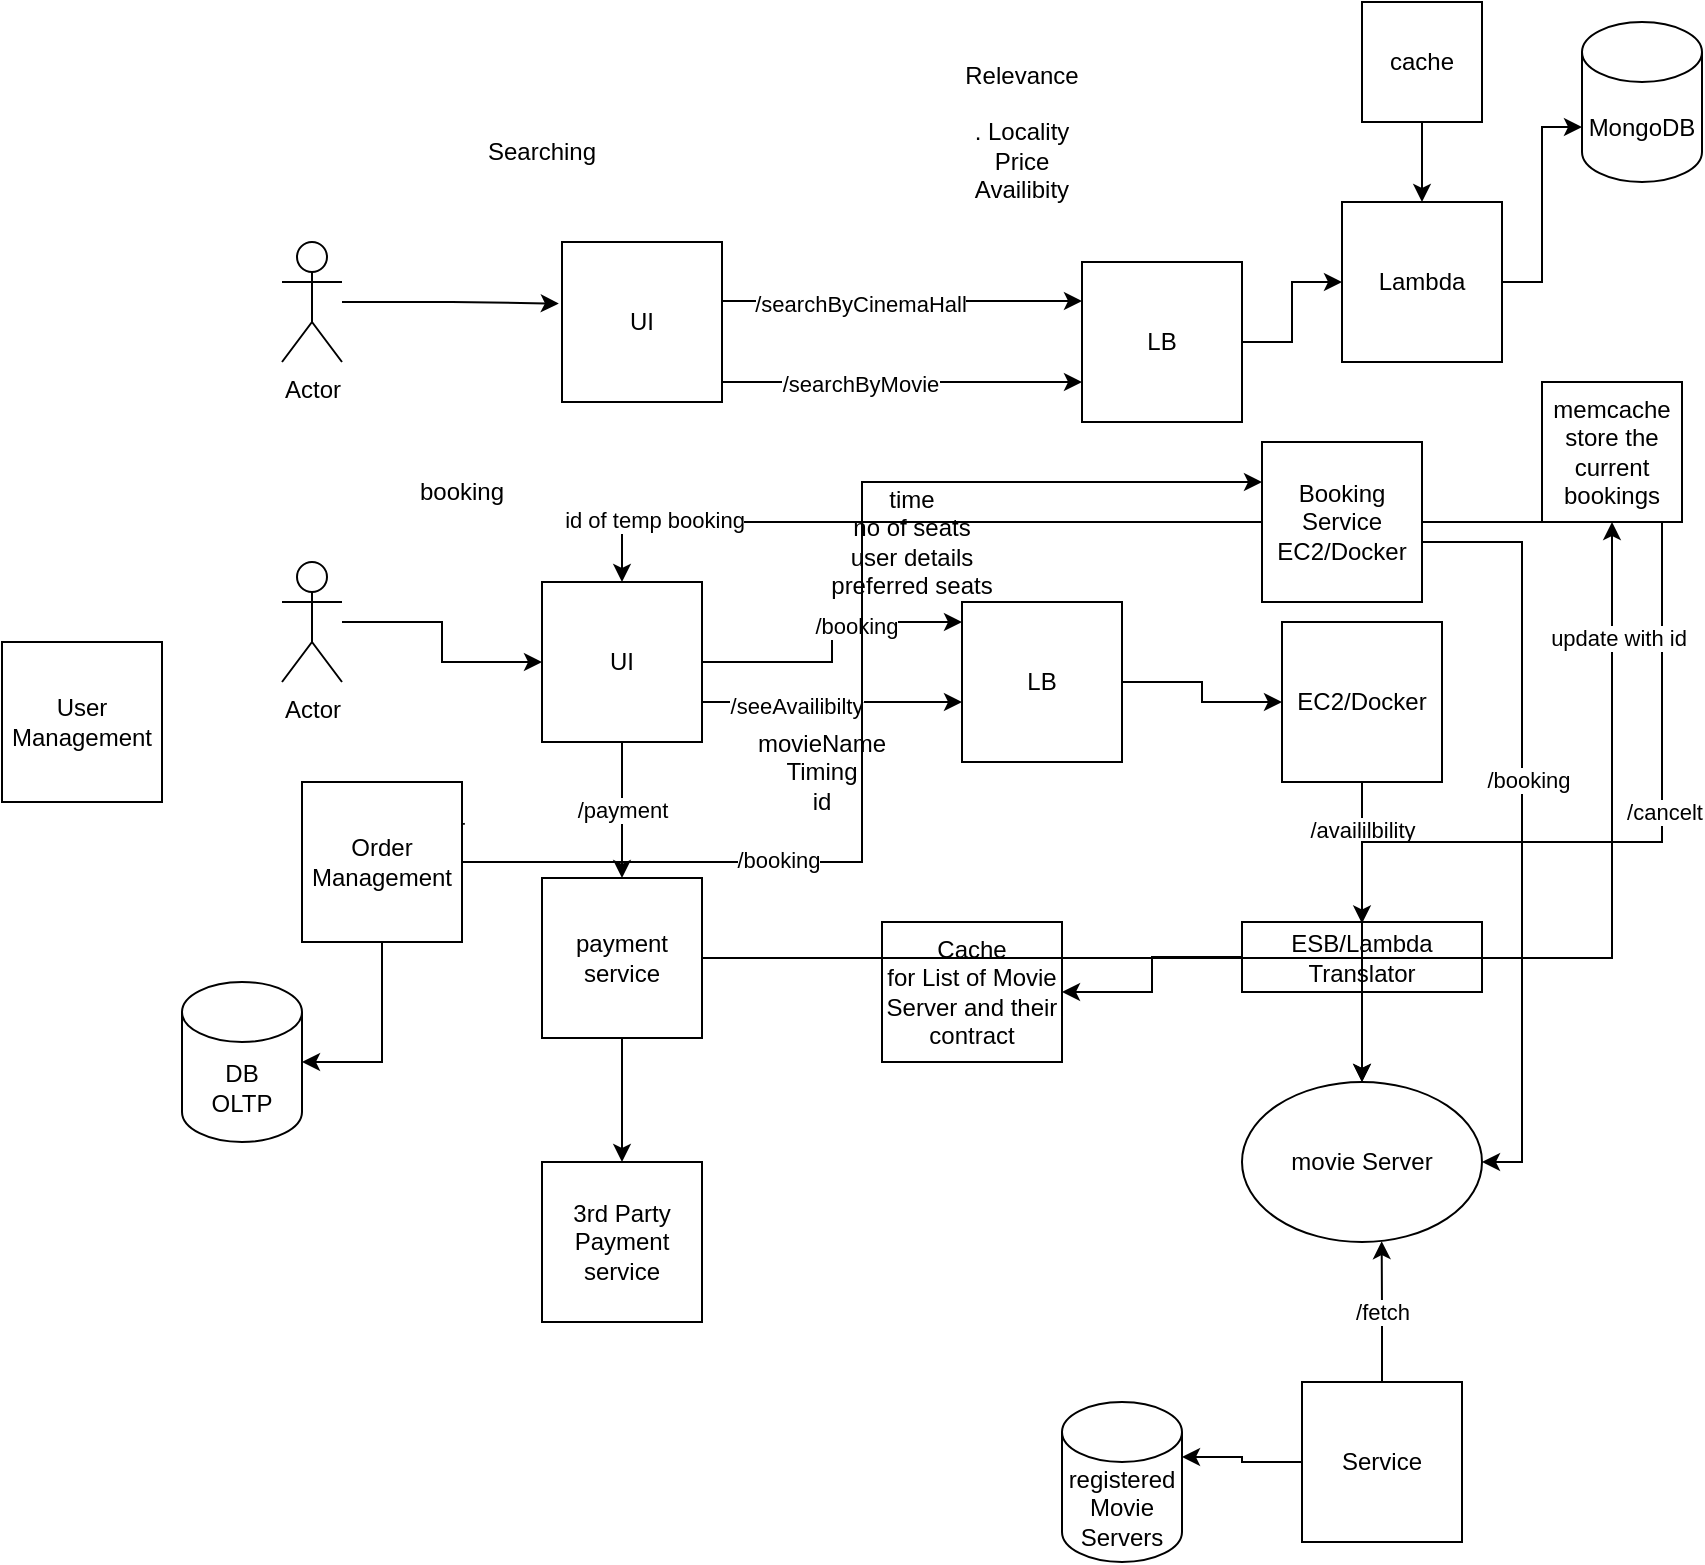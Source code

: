 <mxfile version="20.2.3" type="device"><diagram id="lEhxc9SbdTLsh9YWuYkX" name="Page-1"><mxGraphModel dx="1865" dy="489" grid="1" gridSize="10" guides="1" tooltips="1" connect="1" arrows="1" fold="1" page="1" pageScale="1" pageWidth="827" pageHeight="1169" math="0" shadow="0"><root><mxCell id="0"/><mxCell id="1" parent="0"/><mxCell id="niHLbJcZ_QD8mtpqrnEa-1" value="Searching" style="text;html=1;strokeColor=none;fillColor=none;align=center;verticalAlign=middle;whiteSpace=wrap;rounded=0;" vertex="1" parent="1"><mxGeometry x="210" y="90" width="60" height="30" as="geometry"/></mxCell><mxCell id="niHLbJcZ_QD8mtpqrnEa-4" style="edgeStyle=orthogonalEdgeStyle;rounded=0;orthogonalLoop=1;jettySize=auto;html=1;entryX=-0.02;entryY=0.385;entryDx=0;entryDy=0;entryPerimeter=0;" edge="1" parent="1" source="niHLbJcZ_QD8mtpqrnEa-2" target="niHLbJcZ_QD8mtpqrnEa-3"><mxGeometry relative="1" as="geometry"/></mxCell><mxCell id="niHLbJcZ_QD8mtpqrnEa-2" value="Actor" style="shape=umlActor;verticalLabelPosition=bottom;verticalAlign=top;html=1;outlineConnect=0;" vertex="1" parent="1"><mxGeometry x="110" y="150" width="30" height="60" as="geometry"/></mxCell><mxCell id="niHLbJcZ_QD8mtpqrnEa-3" value="UI" style="whiteSpace=wrap;html=1;aspect=fixed;" vertex="1" parent="1"><mxGeometry x="250" y="150" width="80" height="80" as="geometry"/></mxCell><mxCell id="niHLbJcZ_QD8mtpqrnEa-5" value="" style="endArrow=classic;html=1;rounded=0;" edge="1" parent="1"><mxGeometry width="50" height="50" relative="1" as="geometry"><mxPoint x="330" y="220" as="sourcePoint"/><mxPoint x="510" y="220" as="targetPoint"/></mxGeometry></mxCell><mxCell id="niHLbJcZ_QD8mtpqrnEa-6" value="/searchByMovie" style="edgeLabel;html=1;align=center;verticalAlign=middle;resizable=0;points=[];" vertex="1" connectable="0" parent="niHLbJcZ_QD8mtpqrnEa-5"><mxGeometry x="-0.236" y="-1" relative="1" as="geometry"><mxPoint as="offset"/></mxGeometry></mxCell><mxCell id="niHLbJcZ_QD8mtpqrnEa-7" value="" style="endArrow=classic;html=1;rounded=0;" edge="1" parent="1"><mxGeometry width="50" height="50" relative="1" as="geometry"><mxPoint x="330" y="179.5" as="sourcePoint"/><mxPoint x="510" y="179.5" as="targetPoint"/></mxGeometry></mxCell><mxCell id="niHLbJcZ_QD8mtpqrnEa-8" value="/searchByCinemaHall" style="edgeLabel;html=1;align=center;verticalAlign=middle;resizable=0;points=[];" vertex="1" connectable="0" parent="niHLbJcZ_QD8mtpqrnEa-7"><mxGeometry x="-0.236" y="-1" relative="1" as="geometry"><mxPoint as="offset"/></mxGeometry></mxCell><mxCell id="niHLbJcZ_QD8mtpqrnEa-13" style="edgeStyle=orthogonalEdgeStyle;rounded=0;orthogonalLoop=1;jettySize=auto;html=1;" edge="1" parent="1" source="niHLbJcZ_QD8mtpqrnEa-9" target="niHLbJcZ_QD8mtpqrnEa-12"><mxGeometry relative="1" as="geometry"/></mxCell><mxCell id="niHLbJcZ_QD8mtpqrnEa-9" value="LB" style="whiteSpace=wrap;html=1;aspect=fixed;" vertex="1" parent="1"><mxGeometry x="510" y="160" width="80" height="80" as="geometry"/></mxCell><mxCell id="niHLbJcZ_QD8mtpqrnEa-10" value="Relevance&lt;br&gt;&lt;br&gt;. Locality&lt;br&gt;Price&lt;br&gt;Availibity" style="text;html=1;strokeColor=none;fillColor=none;align=center;verticalAlign=middle;whiteSpace=wrap;rounded=0;" vertex="1" parent="1"><mxGeometry x="440" y="60" width="80" height="70" as="geometry"/></mxCell><mxCell id="niHLbJcZ_QD8mtpqrnEa-11" value="MongoDB" style="shape=cylinder3;whiteSpace=wrap;html=1;boundedLbl=1;backgroundOutline=1;size=15;" vertex="1" parent="1"><mxGeometry x="760" y="40" width="60" height="80" as="geometry"/></mxCell><mxCell id="niHLbJcZ_QD8mtpqrnEa-14" style="edgeStyle=orthogonalEdgeStyle;rounded=0;orthogonalLoop=1;jettySize=auto;html=1;entryX=0;entryY=0;entryDx=0;entryDy=52.5;entryPerimeter=0;" edge="1" parent="1" source="niHLbJcZ_QD8mtpqrnEa-12" target="niHLbJcZ_QD8mtpqrnEa-11"><mxGeometry relative="1" as="geometry"/></mxCell><mxCell id="niHLbJcZ_QD8mtpqrnEa-12" value="Lambda" style="whiteSpace=wrap;html=1;aspect=fixed;" vertex="1" parent="1"><mxGeometry x="640" y="130" width="80" height="80" as="geometry"/></mxCell><mxCell id="niHLbJcZ_QD8mtpqrnEa-17" style="edgeStyle=orthogonalEdgeStyle;rounded=0;orthogonalLoop=1;jettySize=auto;html=1;" edge="1" parent="1" source="niHLbJcZ_QD8mtpqrnEa-15" target="niHLbJcZ_QD8mtpqrnEa-16"><mxGeometry relative="1" as="geometry"/></mxCell><mxCell id="niHLbJcZ_QD8mtpqrnEa-15" value="Actor" style="shape=umlActor;verticalLabelPosition=bottom;verticalAlign=top;html=1;outlineConnect=0;" vertex="1" parent="1"><mxGeometry x="110" y="310" width="30" height="60" as="geometry"/></mxCell><mxCell id="niHLbJcZ_QD8mtpqrnEa-32" style="edgeStyle=orthogonalEdgeStyle;rounded=0;orthogonalLoop=1;jettySize=auto;html=1;entryX=0;entryY=0.125;entryDx=0;entryDy=0;entryPerimeter=0;" edge="1" parent="1" source="niHLbJcZ_QD8mtpqrnEa-16" target="niHLbJcZ_QD8mtpqrnEa-22"><mxGeometry relative="1" as="geometry"/></mxCell><mxCell id="niHLbJcZ_QD8mtpqrnEa-33" value="/booking" style="edgeLabel;html=1;align=center;verticalAlign=middle;resizable=0;points=[];" vertex="1" connectable="0" parent="niHLbJcZ_QD8mtpqrnEa-32"><mxGeometry x="0.293" y="-2" relative="1" as="geometry"><mxPoint as="offset"/></mxGeometry></mxCell><mxCell id="niHLbJcZ_QD8mtpqrnEa-46" value="/payment" style="edgeStyle=orthogonalEdgeStyle;rounded=0;orthogonalLoop=1;jettySize=auto;html=1;" edge="1" parent="1" source="niHLbJcZ_QD8mtpqrnEa-16" target="niHLbJcZ_QD8mtpqrnEa-45"><mxGeometry relative="1" as="geometry"/></mxCell><mxCell id="niHLbJcZ_QD8mtpqrnEa-16" value="UI" style="whiteSpace=wrap;html=1;aspect=fixed;" vertex="1" parent="1"><mxGeometry x="240" y="320" width="80" height="80" as="geometry"/></mxCell><mxCell id="niHLbJcZ_QD8mtpqrnEa-18" value="booking" style="text;html=1;strokeColor=none;fillColor=none;align=center;verticalAlign=middle;whiteSpace=wrap;rounded=0;" vertex="1" parent="1"><mxGeometry x="170" y="260" width="60" height="30" as="geometry"/></mxCell><mxCell id="niHLbJcZ_QD8mtpqrnEa-19" value="" style="endArrow=classic;html=1;rounded=0;exitX=1;exitY=0.75;exitDx=0;exitDy=0;" edge="1" parent="1" source="niHLbJcZ_QD8mtpqrnEa-16"><mxGeometry width="50" height="50" relative="1" as="geometry"><mxPoint x="390" y="260" as="sourcePoint"/><mxPoint x="450" y="380" as="targetPoint"/></mxGeometry></mxCell><mxCell id="niHLbJcZ_QD8mtpqrnEa-20" value="/seeAvailibilty" style="edgeLabel;html=1;align=center;verticalAlign=middle;resizable=0;points=[];" vertex="1" connectable="0" parent="niHLbJcZ_QD8mtpqrnEa-19"><mxGeometry x="-0.28" y="-2" relative="1" as="geometry"><mxPoint as="offset"/></mxGeometry></mxCell><mxCell id="niHLbJcZ_QD8mtpqrnEa-21" value="movieName&lt;br&gt;Timing&lt;br&gt;id" style="text;html=1;strokeColor=none;fillColor=none;align=center;verticalAlign=middle;whiteSpace=wrap;rounded=0;" vertex="1" parent="1"><mxGeometry x="350" y="400" width="60" height="30" as="geometry"/></mxCell><mxCell id="niHLbJcZ_QD8mtpqrnEa-24" style="edgeStyle=orthogonalEdgeStyle;rounded=0;orthogonalLoop=1;jettySize=auto;html=1;" edge="1" parent="1" source="niHLbJcZ_QD8mtpqrnEa-22" target="niHLbJcZ_QD8mtpqrnEa-23"><mxGeometry relative="1" as="geometry"/></mxCell><mxCell id="niHLbJcZ_QD8mtpqrnEa-22" value="LB" style="whiteSpace=wrap;html=1;aspect=fixed;" vertex="1" parent="1"><mxGeometry x="450" y="330" width="80" height="80" as="geometry"/></mxCell><mxCell id="niHLbJcZ_QD8mtpqrnEa-23" value="EC2/Docker" style="whiteSpace=wrap;html=1;aspect=fixed;" vertex="1" parent="1"><mxGeometry x="610" y="340" width="80" height="80" as="geometry"/></mxCell><mxCell id="niHLbJcZ_QD8mtpqrnEa-25" value="" style="endArrow=classic;html=1;rounded=0;" edge="1" parent="1" source="niHLbJcZ_QD8mtpqrnEa-23"><mxGeometry width="50" height="50" relative="1" as="geometry"><mxPoint x="650" y="470" as="sourcePoint"/><mxPoint x="650" y="490.711" as="targetPoint"/></mxGeometry></mxCell><mxCell id="niHLbJcZ_QD8mtpqrnEa-26" value="/availilbility" style="edgeLabel;html=1;align=center;verticalAlign=middle;resizable=0;points=[];" vertex="1" connectable="0" parent="niHLbJcZ_QD8mtpqrnEa-25"><mxGeometry x="-0.338" relative="1" as="geometry"><mxPoint as="offset"/></mxGeometry></mxCell><mxCell id="niHLbJcZ_QD8mtpqrnEa-27" value="movie Server" style="ellipse;whiteSpace=wrap;html=1;" vertex="1" parent="1"><mxGeometry x="590" y="570" width="120" height="80" as="geometry"/></mxCell><mxCell id="niHLbJcZ_QD8mtpqrnEa-29" style="edgeStyle=orthogonalEdgeStyle;rounded=0;orthogonalLoop=1;jettySize=auto;html=1;entryX=0.5;entryY=0;entryDx=0;entryDy=0;" edge="1" parent="1" source="niHLbJcZ_QD8mtpqrnEa-28" target="niHLbJcZ_QD8mtpqrnEa-27"><mxGeometry relative="1" as="geometry"/></mxCell><mxCell id="niHLbJcZ_QD8mtpqrnEa-31" style="edgeStyle=orthogonalEdgeStyle;rounded=0;orthogonalLoop=1;jettySize=auto;html=1;entryX=1;entryY=0.5;entryDx=0;entryDy=0;" edge="1" parent="1" source="niHLbJcZ_QD8mtpqrnEa-28" target="niHLbJcZ_QD8mtpqrnEa-30"><mxGeometry relative="1" as="geometry"/></mxCell><mxCell id="niHLbJcZ_QD8mtpqrnEa-28" value="ESB/Lambda&lt;br&gt;Translator" style="rounded=0;whiteSpace=wrap;html=1;" vertex="1" parent="1"><mxGeometry x="590" y="490" width="120" height="35" as="geometry"/></mxCell><mxCell id="niHLbJcZ_QD8mtpqrnEa-30" value="Cache&lt;br&gt;for List of Movie Server and their contract" style="rounded=0;whiteSpace=wrap;html=1;" vertex="1" parent="1"><mxGeometry x="410" y="490" width="90" height="70" as="geometry"/></mxCell><mxCell id="niHLbJcZ_QD8mtpqrnEa-34" value="time&lt;br&gt;no of seats&lt;br&gt;user details&lt;br&gt;preferred seats" style="text;html=1;strokeColor=none;fillColor=none;align=center;verticalAlign=middle;whiteSpace=wrap;rounded=0;" vertex="1" parent="1"><mxGeometry x="370" y="280" width="110" height="40" as="geometry"/></mxCell><mxCell id="niHLbJcZ_QD8mtpqrnEa-35" value="User Management" style="whiteSpace=wrap;html=1;aspect=fixed;" vertex="1" parent="1"><mxGeometry x="-30" y="350" width="80" height="80" as="geometry"/></mxCell><mxCell id="niHLbJcZ_QD8mtpqrnEa-38" style="edgeStyle=orthogonalEdgeStyle;rounded=0;orthogonalLoop=1;jettySize=auto;html=1;entryX=1;entryY=0.5;entryDx=0;entryDy=0;" edge="1" parent="1" source="niHLbJcZ_QD8mtpqrnEa-36" target="niHLbJcZ_QD8mtpqrnEa-27"><mxGeometry relative="1" as="geometry"><Array as="points"><mxPoint x="730" y="300"/><mxPoint x="730" y="610"/></Array></mxGeometry></mxCell><mxCell id="niHLbJcZ_QD8mtpqrnEa-39" value="/booking" style="edgeLabel;html=1;align=center;verticalAlign=middle;resizable=0;points=[];" vertex="1" connectable="0" parent="niHLbJcZ_QD8mtpqrnEa-38"><mxGeometry x="-0.112" y="3" relative="1" as="geometry"><mxPoint as="offset"/></mxGeometry></mxCell><mxCell id="niHLbJcZ_QD8mtpqrnEa-43" style="edgeStyle=orthogonalEdgeStyle;rounded=0;orthogonalLoop=1;jettySize=auto;html=1;entryX=0.5;entryY=0;entryDx=0;entryDy=0;" edge="1" parent="1" source="niHLbJcZ_QD8mtpqrnEa-36" target="niHLbJcZ_QD8mtpqrnEa-16"><mxGeometry relative="1" as="geometry"/></mxCell><mxCell id="niHLbJcZ_QD8mtpqrnEa-49" value="id of temp booking" style="edgeLabel;html=1;align=center;verticalAlign=middle;resizable=0;points=[];" vertex="1" connectable="0" parent="niHLbJcZ_QD8mtpqrnEa-43"><mxGeometry x="0.741" y="-1" relative="1" as="geometry"><mxPoint as="offset"/></mxGeometry></mxCell><mxCell id="niHLbJcZ_QD8mtpqrnEa-53" style="edgeStyle=orthogonalEdgeStyle;rounded=0;orthogonalLoop=1;jettySize=auto;html=1;" edge="1" parent="1" source="niHLbJcZ_QD8mtpqrnEa-36" target="niHLbJcZ_QD8mtpqrnEa-27"><mxGeometry relative="1" as="geometry"><Array as="points"><mxPoint x="800" y="290"/><mxPoint x="800" y="450"/><mxPoint x="650" y="450"/></Array></mxGeometry></mxCell><mxCell id="niHLbJcZ_QD8mtpqrnEa-54" value="/cancelt" style="edgeLabel;html=1;align=center;verticalAlign=middle;resizable=0;points=[];" vertex="1" connectable="0" parent="niHLbJcZ_QD8mtpqrnEa-53"><mxGeometry x="-0.036" y="1" relative="1" as="geometry"><mxPoint as="offset"/></mxGeometry></mxCell><mxCell id="niHLbJcZ_QD8mtpqrnEa-36" value="Booking Service&lt;br&gt;EC2/Docker" style="whiteSpace=wrap;html=1;aspect=fixed;" vertex="1" parent="1"><mxGeometry x="600" y="250" width="80" height="80" as="geometry"/></mxCell><mxCell id="niHLbJcZ_QD8mtpqrnEa-59" value="/fetch" style="edgeStyle=orthogonalEdgeStyle;rounded=0;orthogonalLoop=1;jettySize=auto;html=1;entryX=0.582;entryY=0.995;entryDx=0;entryDy=0;entryPerimeter=0;" edge="1" parent="1" source="niHLbJcZ_QD8mtpqrnEa-40" target="niHLbJcZ_QD8mtpqrnEa-27"><mxGeometry relative="1" as="geometry"/></mxCell><mxCell id="niHLbJcZ_QD8mtpqrnEa-61" style="edgeStyle=orthogonalEdgeStyle;rounded=0;orthogonalLoop=1;jettySize=auto;html=1;entryX=1;entryY=0;entryDx=0;entryDy=27.5;entryPerimeter=0;" edge="1" parent="1" source="niHLbJcZ_QD8mtpqrnEa-40" target="niHLbJcZ_QD8mtpqrnEa-60"><mxGeometry relative="1" as="geometry"/></mxCell><mxCell id="niHLbJcZ_QD8mtpqrnEa-40" value="Service" style="whiteSpace=wrap;html=1;aspect=fixed;" vertex="1" parent="1"><mxGeometry x="620" y="720" width="80" height="80" as="geometry"/></mxCell><mxCell id="niHLbJcZ_QD8mtpqrnEa-41" value="memcache&lt;br&gt;store the current&lt;br&gt;bookings" style="whiteSpace=wrap;html=1;aspect=fixed;" vertex="1" parent="1"><mxGeometry x="740" y="220" width="70" height="70" as="geometry"/></mxCell><mxCell id="niHLbJcZ_QD8mtpqrnEa-48" style="edgeStyle=orthogonalEdgeStyle;rounded=0;orthogonalLoop=1;jettySize=auto;html=1;" edge="1" parent="1" source="niHLbJcZ_QD8mtpqrnEa-45" target="niHLbJcZ_QD8mtpqrnEa-47"><mxGeometry relative="1" as="geometry"/></mxCell><mxCell id="niHLbJcZ_QD8mtpqrnEa-51" style="edgeStyle=orthogonalEdgeStyle;rounded=0;orthogonalLoop=1;jettySize=auto;html=1;entryX=0.5;entryY=1;entryDx=0;entryDy=0;" edge="1" parent="1" source="niHLbJcZ_QD8mtpqrnEa-45" target="niHLbJcZ_QD8mtpqrnEa-41"><mxGeometry relative="1" as="geometry"/></mxCell><mxCell id="niHLbJcZ_QD8mtpqrnEa-52" value="update with id" style="edgeLabel;html=1;align=center;verticalAlign=middle;resizable=0;points=[];" vertex="1" connectable="0" parent="niHLbJcZ_QD8mtpqrnEa-51"><mxGeometry x="0.828" y="-3" relative="1" as="geometry"><mxPoint as="offset"/></mxGeometry></mxCell><mxCell id="niHLbJcZ_QD8mtpqrnEa-45" value="payment service" style="whiteSpace=wrap;html=1;aspect=fixed;" vertex="1" parent="1"><mxGeometry x="240" y="468" width="80" height="80" as="geometry"/></mxCell><mxCell id="niHLbJcZ_QD8mtpqrnEa-47" value="3rd Party Payment service" style="whiteSpace=wrap;html=1;aspect=fixed;" vertex="1" parent="1"><mxGeometry x="240" y="610" width="80" height="80" as="geometry"/></mxCell><mxCell id="niHLbJcZ_QD8mtpqrnEa-50" value="id&lt;br&gt;user&lt;br&gt;" style="text;html=1;strokeColor=none;fillColor=none;align=center;verticalAlign=middle;whiteSpace=wrap;rounded=0;" vertex="1" parent="1"><mxGeometry x="160" y="420" width="60" height="30" as="geometry"/></mxCell><mxCell id="niHLbJcZ_QD8mtpqrnEa-55" value="DB&lt;br&gt;OLTP" style="shape=cylinder3;whiteSpace=wrap;html=1;boundedLbl=1;backgroundOutline=1;size=15;" vertex="1" parent="1"><mxGeometry x="60" y="520" width="60" height="80" as="geometry"/></mxCell><mxCell id="niHLbJcZ_QD8mtpqrnEa-57" style="edgeStyle=orthogonalEdgeStyle;rounded=0;orthogonalLoop=1;jettySize=auto;html=1;entryX=1;entryY=0.5;entryDx=0;entryDy=0;entryPerimeter=0;" edge="1" parent="1" source="niHLbJcZ_QD8mtpqrnEa-56" target="niHLbJcZ_QD8mtpqrnEa-55"><mxGeometry relative="1" as="geometry"/></mxCell><mxCell id="niHLbJcZ_QD8mtpqrnEa-58" style="edgeStyle=orthogonalEdgeStyle;rounded=0;orthogonalLoop=1;jettySize=auto;html=1;entryX=0;entryY=0.25;entryDx=0;entryDy=0;" edge="1" parent="1" source="niHLbJcZ_QD8mtpqrnEa-56" target="niHLbJcZ_QD8mtpqrnEa-36"><mxGeometry relative="1" as="geometry"/></mxCell><mxCell id="niHLbJcZ_QD8mtpqrnEa-63" value="/booking" style="edgeLabel;html=1;align=center;verticalAlign=middle;resizable=0;points=[];" vertex="1" connectable="0" parent="niHLbJcZ_QD8mtpqrnEa-58"><mxGeometry x="-0.466" y="1" relative="1" as="geometry"><mxPoint as="offset"/></mxGeometry></mxCell><mxCell id="niHLbJcZ_QD8mtpqrnEa-56" value="Order Management" style="whiteSpace=wrap;html=1;aspect=fixed;" vertex="1" parent="1"><mxGeometry x="120" y="420" width="80" height="80" as="geometry"/></mxCell><mxCell id="niHLbJcZ_QD8mtpqrnEa-60" value="registered Movie Servers" style="shape=cylinder3;whiteSpace=wrap;html=1;boundedLbl=1;backgroundOutline=1;size=15;" vertex="1" parent="1"><mxGeometry x="500" y="730" width="60" height="80" as="geometry"/></mxCell><mxCell id="niHLbJcZ_QD8mtpqrnEa-65" style="edgeStyle=orthogonalEdgeStyle;rounded=0;orthogonalLoop=1;jettySize=auto;html=1;entryX=0.5;entryY=0;entryDx=0;entryDy=0;" edge="1" parent="1" source="niHLbJcZ_QD8mtpqrnEa-64" target="niHLbJcZ_QD8mtpqrnEa-12"><mxGeometry relative="1" as="geometry"/></mxCell><mxCell id="niHLbJcZ_QD8mtpqrnEa-64" value="cache" style="whiteSpace=wrap;html=1;aspect=fixed;" vertex="1" parent="1"><mxGeometry x="650" y="30" width="60" height="60" as="geometry"/></mxCell></root></mxGraphModel></diagram></mxfile>